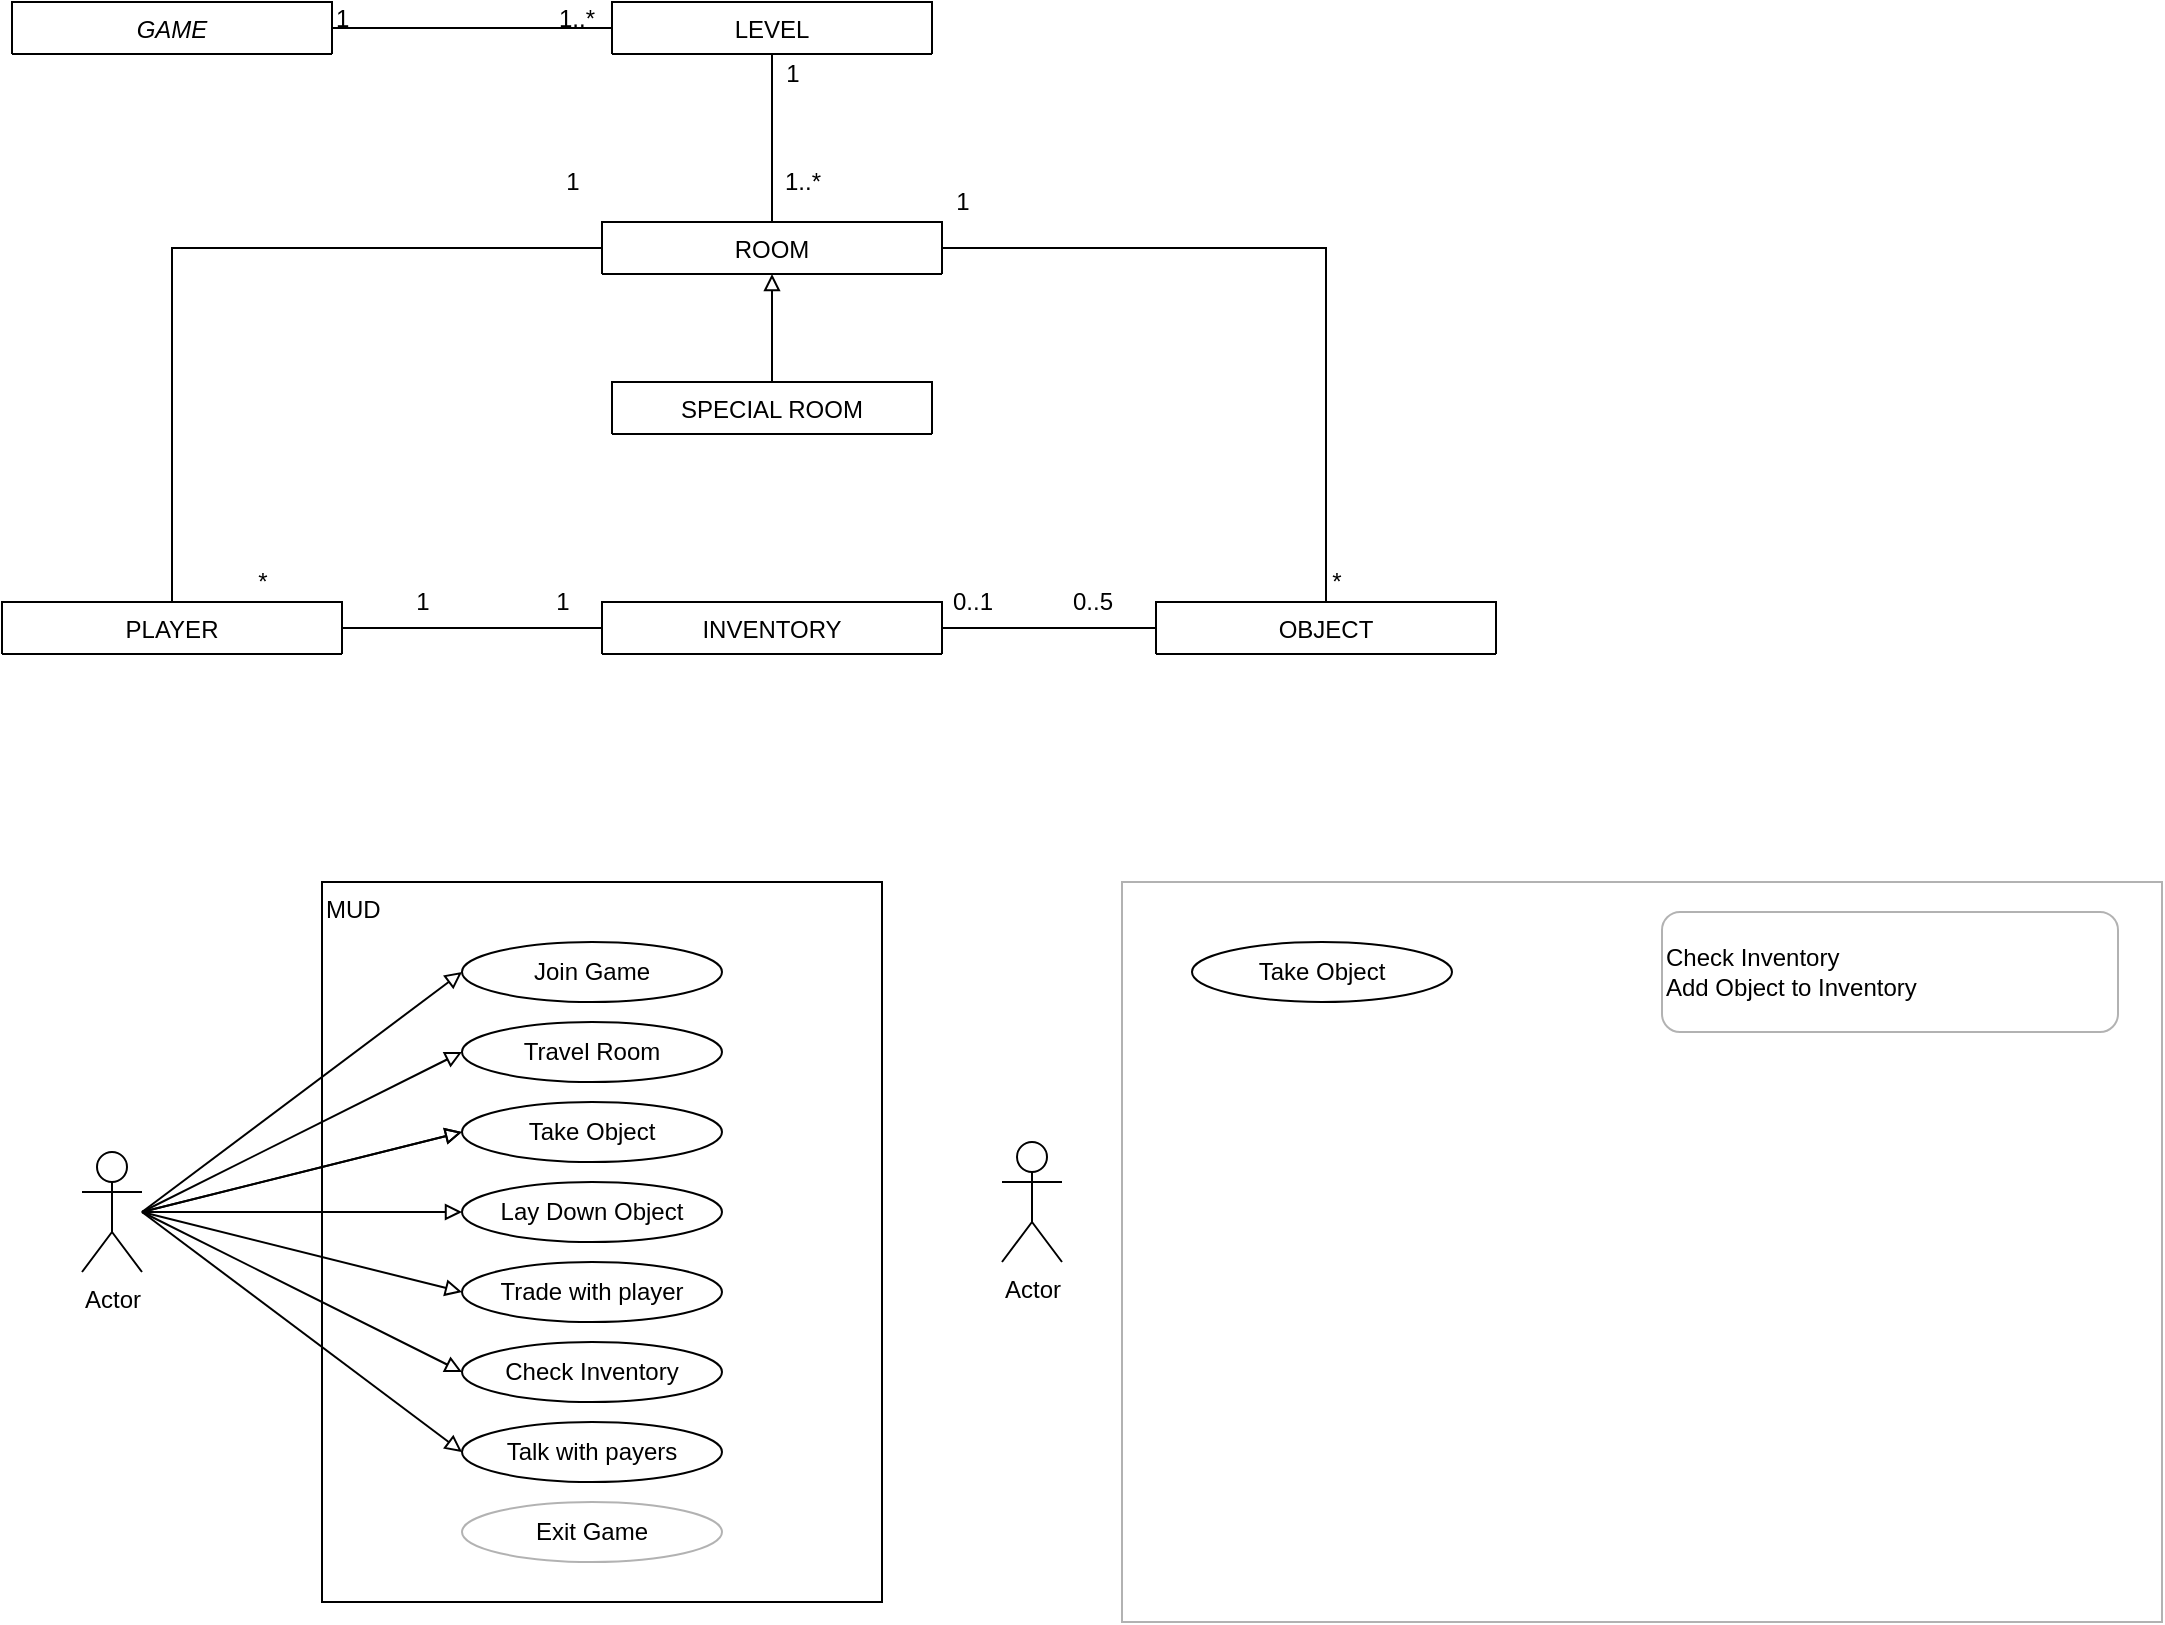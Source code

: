 <mxfile version="16.5.6" type="github">
  <diagram id="C5RBs43oDa-KdzZeNtuy" name="Page-1">
    <mxGraphModel dx="928" dy="562" grid="1" gridSize="10" guides="1" tooltips="1" connect="1" arrows="1" fold="1" page="1" pageScale="1" pageWidth="827" pageHeight="1169" math="0" shadow="0">
      <root>
        <mxCell id="WIyWlLk6GJQsqaUBKTNV-0" />
        <mxCell id="WIyWlLk6GJQsqaUBKTNV-1" parent="WIyWlLk6GJQsqaUBKTNV-0" />
        <mxCell id="sU_c6Er136trvMsLBxcg-67" value="" style="rounded=0;whiteSpace=wrap;html=1;opacity=30;" parent="WIyWlLk6GJQsqaUBKTNV-1" vertex="1">
          <mxGeometry x="600" y="510" width="520" height="370" as="geometry" />
        </mxCell>
        <mxCell id="sU_c6Er136trvMsLBxcg-44" value="MUD" style="rounded=0;whiteSpace=wrap;html=1;align=left;verticalAlign=top;" parent="WIyWlLk6GJQsqaUBKTNV-1" vertex="1">
          <mxGeometry x="200" y="510" width="280" height="360" as="geometry" />
        </mxCell>
        <mxCell id="zkfFHV4jXpPFQw0GAbJ--0" value="GAME" style="swimlane;fontStyle=2;align=center;verticalAlign=top;childLayout=stackLayout;horizontal=1;startSize=26;horizontalStack=0;resizeParent=1;resizeLast=0;collapsible=1;marginBottom=0;rounded=0;shadow=0;strokeWidth=1;" parent="WIyWlLk6GJQsqaUBKTNV-1" vertex="1" collapsed="1">
          <mxGeometry x="45" y="70" width="160" height="26" as="geometry">
            <mxRectangle x="140" y="120" width="160" height="138" as="alternateBounds" />
          </mxGeometry>
        </mxCell>
        <mxCell id="zkfFHV4jXpPFQw0GAbJ--1" value="Name" style="text;align=left;verticalAlign=top;spacingLeft=4;spacingRight=4;overflow=hidden;rotatable=0;points=[[0,0.5],[1,0.5]];portConstraint=eastwest;" parent="zkfFHV4jXpPFQw0GAbJ--0" vertex="1">
          <mxGeometry y="26" width="160" height="26" as="geometry" />
        </mxCell>
        <mxCell id="zkfFHV4jXpPFQw0GAbJ--2" value="Phone Number" style="text;align=left;verticalAlign=top;spacingLeft=4;spacingRight=4;overflow=hidden;rotatable=0;points=[[0,0.5],[1,0.5]];portConstraint=eastwest;rounded=0;shadow=0;html=0;" parent="zkfFHV4jXpPFQw0GAbJ--0" vertex="1">
          <mxGeometry y="52" width="160" height="26" as="geometry" />
        </mxCell>
        <mxCell id="zkfFHV4jXpPFQw0GAbJ--3" value="Email Address" style="text;align=left;verticalAlign=top;spacingLeft=4;spacingRight=4;overflow=hidden;rotatable=0;points=[[0,0.5],[1,0.5]];portConstraint=eastwest;rounded=0;shadow=0;html=0;" parent="zkfFHV4jXpPFQw0GAbJ--0" vertex="1">
          <mxGeometry y="78" width="160" height="26" as="geometry" />
        </mxCell>
        <mxCell id="zkfFHV4jXpPFQw0GAbJ--4" value="" style="line;html=1;strokeWidth=1;align=left;verticalAlign=middle;spacingTop=-1;spacingLeft=3;spacingRight=3;rotatable=0;labelPosition=right;points=[];portConstraint=eastwest;" parent="zkfFHV4jXpPFQw0GAbJ--0" vertex="1">
          <mxGeometry y="104" width="160" height="8" as="geometry" />
        </mxCell>
        <mxCell id="zkfFHV4jXpPFQw0GAbJ--5" value="Purchase Parking Pass" style="text;align=left;verticalAlign=top;spacingLeft=4;spacingRight=4;overflow=hidden;rotatable=0;points=[[0,0.5],[1,0.5]];portConstraint=eastwest;" parent="zkfFHV4jXpPFQw0GAbJ--0" vertex="1">
          <mxGeometry y="112" width="160" height="26" as="geometry" />
        </mxCell>
        <mxCell id="sU_c6Er136trvMsLBxcg-8" style="edgeStyle=orthogonalEdgeStyle;rounded=0;orthogonalLoop=1;jettySize=auto;html=1;exitX=0.5;exitY=1;exitDx=0;exitDy=0;entryX=0.5;entryY=0;entryDx=0;entryDy=0;endArrow=none;endFill=0;" parent="WIyWlLk6GJQsqaUBKTNV-1" source="zkfFHV4jXpPFQw0GAbJ--17" target="sU_c6Er136trvMsLBxcg-0" edge="1">
          <mxGeometry relative="1" as="geometry" />
        </mxCell>
        <mxCell id="sU_c6Er136trvMsLBxcg-32" style="edgeStyle=orthogonalEdgeStyle;rounded=0;orthogonalLoop=1;jettySize=auto;html=1;entryX=0.5;entryY=0;entryDx=0;entryDy=0;endArrow=none;endFill=0;startArrow=block;startFill=0;exitX=0.5;exitY=1;exitDx=0;exitDy=0;" parent="WIyWlLk6GJQsqaUBKTNV-1" source="sU_c6Er136trvMsLBxcg-0" target="sU_c6Er136trvMsLBxcg-27" edge="1">
          <mxGeometry relative="1" as="geometry">
            <mxPoint x="435" y="210" as="sourcePoint" />
          </mxGeometry>
        </mxCell>
        <mxCell id="zkfFHV4jXpPFQw0GAbJ--17" value="LEVEL" style="swimlane;fontStyle=0;align=center;verticalAlign=top;childLayout=stackLayout;horizontal=1;startSize=26;horizontalStack=0;resizeParent=1;resizeLast=0;collapsible=1;marginBottom=0;rounded=0;shadow=0;strokeWidth=1;" parent="WIyWlLk6GJQsqaUBKTNV-1" vertex="1" collapsed="1">
          <mxGeometry x="345" y="70" width="160" height="26" as="geometry">
            <mxRectangle x="508" y="110" width="160" height="70" as="alternateBounds" />
          </mxGeometry>
        </mxCell>
        <mxCell id="zkfFHV4jXpPFQw0GAbJ--23" value="" style="line;html=1;strokeWidth=1;align=left;verticalAlign=middle;spacingTop=-1;spacingLeft=3;spacingRight=3;rotatable=0;labelPosition=right;points=[];portConstraint=eastwest;" parent="zkfFHV4jXpPFQw0GAbJ--17" vertex="1">
          <mxGeometry y="26" width="160" height="24" as="geometry" />
        </mxCell>
        <mxCell id="zkfFHV4jXpPFQw0GAbJ--26" value="" style="endArrow=none;shadow=0;strokeWidth=1;rounded=0;endFill=0;edgeStyle=elbowEdgeStyle;elbow=vertical;" parent="WIyWlLk6GJQsqaUBKTNV-1" source="zkfFHV4jXpPFQw0GAbJ--0" target="zkfFHV4jXpPFQw0GAbJ--17" edge="1">
          <mxGeometry x="0.5" y="41" relative="1" as="geometry">
            <mxPoint x="255" y="152" as="sourcePoint" />
            <mxPoint x="415" y="152" as="targetPoint" />
            <mxPoint x="-40" y="32" as="offset" />
          </mxGeometry>
        </mxCell>
        <mxCell id="zkfFHV4jXpPFQw0GAbJ--27" value="1" style="resizable=0;align=left;verticalAlign=bottom;labelBackgroundColor=none;fontSize=12;" parent="zkfFHV4jXpPFQw0GAbJ--26" connectable="0" vertex="1">
          <mxGeometry x="-1" relative="1" as="geometry">
            <mxPoint y="4" as="offset" />
          </mxGeometry>
        </mxCell>
        <mxCell id="zkfFHV4jXpPFQw0GAbJ--28" value="1..*" style="resizable=0;align=right;verticalAlign=bottom;labelBackgroundColor=none;fontSize=12;" parent="zkfFHV4jXpPFQw0GAbJ--26" connectable="0" vertex="1">
          <mxGeometry x="1" relative="1" as="geometry">
            <mxPoint x="-7" y="4" as="offset" />
          </mxGeometry>
        </mxCell>
        <mxCell id="sU_c6Er136trvMsLBxcg-21" style="edgeStyle=orthogonalEdgeStyle;rounded=0;orthogonalLoop=1;jettySize=auto;html=1;exitX=1;exitY=0.5;exitDx=0;exitDy=0;entryX=0.5;entryY=0;entryDx=0;entryDy=0;endArrow=none;endFill=0;" parent="WIyWlLk6GJQsqaUBKTNV-1" source="sU_c6Er136trvMsLBxcg-0" target="sU_c6Er136trvMsLBxcg-3" edge="1">
          <mxGeometry relative="1" as="geometry" />
        </mxCell>
        <mxCell id="sU_c6Er136trvMsLBxcg-22" style="edgeStyle=orthogonalEdgeStyle;rounded=0;orthogonalLoop=1;jettySize=auto;html=1;exitX=0;exitY=0.5;exitDx=0;exitDy=0;entryX=0.5;entryY=0;entryDx=0;entryDy=0;endArrow=none;endFill=0;" parent="WIyWlLk6GJQsqaUBKTNV-1" source="sU_c6Er136trvMsLBxcg-0" target="sU_c6Er136trvMsLBxcg-6" edge="1">
          <mxGeometry relative="1" as="geometry" />
        </mxCell>
        <mxCell id="sU_c6Er136trvMsLBxcg-0" value="ROOM" style="swimlane;fontStyle=0;align=center;verticalAlign=top;childLayout=stackLayout;horizontal=1;startSize=26;horizontalStack=0;resizeParent=1;resizeLast=0;collapsible=1;marginBottom=0;rounded=0;shadow=0;strokeWidth=1;" parent="WIyWlLk6GJQsqaUBKTNV-1" vertex="1" collapsed="1">
          <mxGeometry x="340" y="180" width="170" height="26" as="geometry">
            <mxRectangle x="465" y="220" width="155" height="120" as="alternateBounds" />
          </mxGeometry>
        </mxCell>
        <mxCell id="sU_c6Er136trvMsLBxcg-1" value="bool isSpecial" style="text;align=left;verticalAlign=top;spacingLeft=4;spacingRight=4;overflow=hidden;rotatable=0;points=[[0,0.5],[1,0.5]];portConstraint=eastwest;" parent="sU_c6Er136trvMsLBxcg-0" vertex="1">
          <mxGeometry y="26" width="155" height="26" as="geometry" />
        </mxCell>
        <mxCell id="sU_c6Er136trvMsLBxcg-2" value="" style="line;html=1;strokeWidth=1;align=left;verticalAlign=middle;spacingTop=-1;spacingLeft=3;spacingRight=3;rotatable=0;labelPosition=right;points=[];portConstraint=eastwest;" parent="sU_c6Er136trvMsLBxcg-0" vertex="1">
          <mxGeometry y="52" width="155" height="58" as="geometry" />
        </mxCell>
        <mxCell id="sU_c6Er136trvMsLBxcg-3" value="OBJECT" style="swimlane;fontStyle=0;align=center;verticalAlign=top;childLayout=stackLayout;horizontal=1;startSize=26;horizontalStack=0;resizeParent=1;resizeLast=0;collapsible=1;marginBottom=0;rounded=0;shadow=0;strokeWidth=1;" parent="WIyWlLk6GJQsqaUBKTNV-1" vertex="1" collapsed="1">
          <mxGeometry x="617" y="370" width="170" height="26" as="geometry">
            <mxRectangle x="667" y="370" width="160" height="70" as="alternateBounds" />
          </mxGeometry>
        </mxCell>
        <mxCell id="sU_c6Er136trvMsLBxcg-5" value="" style="line;html=1;strokeWidth=1;align=left;verticalAlign=middle;spacingTop=-1;spacingLeft=3;spacingRight=3;rotatable=0;labelPosition=right;points=[];portConstraint=eastwest;" parent="sU_c6Er136trvMsLBxcg-3" vertex="1">
          <mxGeometry y="26" width="160" height="8" as="geometry" />
        </mxCell>
        <mxCell id="sU_c6Er136trvMsLBxcg-15" style="edgeStyle=orthogonalEdgeStyle;rounded=0;orthogonalLoop=1;jettySize=auto;html=1;exitX=1;exitY=0.5;exitDx=0;exitDy=0;entryX=0;entryY=0.5;entryDx=0;entryDy=0;endArrow=none;endFill=0;" parent="WIyWlLk6GJQsqaUBKTNV-1" source="sU_c6Er136trvMsLBxcg-6" target="sU_c6Er136trvMsLBxcg-12" edge="1">
          <mxGeometry relative="1" as="geometry" />
        </mxCell>
        <mxCell id="sU_c6Er136trvMsLBxcg-6" value="PLAYER" style="swimlane;fontStyle=0;align=center;verticalAlign=top;childLayout=stackLayout;horizontal=1;startSize=26;horizontalStack=0;resizeParent=1;resizeLast=0;collapsible=1;marginBottom=0;rounded=0;shadow=0;strokeWidth=1;" parent="WIyWlLk6GJQsqaUBKTNV-1" vertex="1" collapsed="1">
          <mxGeometry x="40" y="370" width="170" height="26" as="geometry">
            <mxRectangle x="270" y="370" width="160" height="70" as="alternateBounds" />
          </mxGeometry>
        </mxCell>
        <mxCell id="sU_c6Er136trvMsLBxcg-7" value="" style="line;html=1;strokeWidth=1;align=left;verticalAlign=middle;spacingTop=-1;spacingLeft=3;spacingRight=3;rotatable=0;labelPosition=right;points=[];portConstraint=eastwest;" parent="sU_c6Er136trvMsLBxcg-6" vertex="1">
          <mxGeometry y="26" width="160" height="8" as="geometry" />
        </mxCell>
        <mxCell id="sU_c6Er136trvMsLBxcg-9" value="" style="resizable=0;align=right;verticalAlign=bottom;labelBackgroundColor=none;fontSize=12;" parent="WIyWlLk6GJQsqaUBKTNV-1" connectable="0" vertex="1">
          <mxGeometry x="325" y="120.003" as="geometry">
            <mxPoint x="216" y="62" as="offset" />
          </mxGeometry>
        </mxCell>
        <mxCell id="sU_c6Er136trvMsLBxcg-10" value="1" style="text;html=1;align=center;verticalAlign=middle;resizable=0;points=[];autosize=1;strokeColor=none;fillColor=none;" parent="WIyWlLk6GJQsqaUBKTNV-1" vertex="1">
          <mxGeometry x="425" y="96" width="20" height="20" as="geometry" />
        </mxCell>
        <mxCell id="sU_c6Er136trvMsLBxcg-11" value="1..*" style="text;html=1;align=center;verticalAlign=middle;resizable=0;points=[];autosize=1;strokeColor=none;fillColor=none;" parent="WIyWlLk6GJQsqaUBKTNV-1" vertex="1">
          <mxGeometry x="425" y="150" width="30" height="20" as="geometry" />
        </mxCell>
        <mxCell id="sU_c6Er136trvMsLBxcg-16" style="edgeStyle=orthogonalEdgeStyle;rounded=0;orthogonalLoop=1;jettySize=auto;html=1;exitX=1;exitY=0.5;exitDx=0;exitDy=0;entryX=0;entryY=0.5;entryDx=0;entryDy=0;endArrow=none;endFill=0;" parent="WIyWlLk6GJQsqaUBKTNV-1" source="sU_c6Er136trvMsLBxcg-12" target="sU_c6Er136trvMsLBxcg-3" edge="1">
          <mxGeometry relative="1" as="geometry" />
        </mxCell>
        <mxCell id="sU_c6Er136trvMsLBxcg-12" value="INVENTORY" style="swimlane;fontStyle=0;align=center;verticalAlign=top;childLayout=stackLayout;horizontal=1;startSize=26;horizontalStack=0;resizeParent=1;resizeLast=0;collapsible=1;marginBottom=0;rounded=0;shadow=0;strokeWidth=1;" parent="WIyWlLk6GJQsqaUBKTNV-1" vertex="1" collapsed="1">
          <mxGeometry x="340" y="370" width="170" height="26" as="geometry">
            <mxRectangle x="470" y="370" width="160" height="70" as="alternateBounds" />
          </mxGeometry>
        </mxCell>
        <mxCell id="sU_c6Er136trvMsLBxcg-13" value="" style="line;html=1;strokeWidth=1;align=left;verticalAlign=middle;spacingTop=-1;spacingLeft=3;spacingRight=3;rotatable=0;labelPosition=right;points=[];portConstraint=eastwest;" parent="sU_c6Er136trvMsLBxcg-12" vertex="1">
          <mxGeometry y="26" width="160" height="8" as="geometry" />
        </mxCell>
        <mxCell id="sU_c6Er136trvMsLBxcg-17" value="0..1" style="text;html=1;align=center;verticalAlign=middle;resizable=0;points=[];autosize=1;strokeColor=none;fillColor=none;" parent="WIyWlLk6GJQsqaUBKTNV-1" vertex="1">
          <mxGeometry x="505" y="360" width="40" height="20" as="geometry" />
        </mxCell>
        <mxCell id="sU_c6Er136trvMsLBxcg-18" value="0..5" style="text;html=1;align=center;verticalAlign=middle;resizable=0;points=[];autosize=1;strokeColor=none;fillColor=none;" parent="WIyWlLk6GJQsqaUBKTNV-1" vertex="1">
          <mxGeometry x="565" y="360" width="40" height="20" as="geometry" />
        </mxCell>
        <mxCell id="sU_c6Er136trvMsLBxcg-19" value="1" style="text;html=1;align=center;verticalAlign=middle;resizable=0;points=[];autosize=1;strokeColor=none;fillColor=none;" parent="WIyWlLk6GJQsqaUBKTNV-1" vertex="1">
          <mxGeometry x="240" y="360" width="20" height="20" as="geometry" />
        </mxCell>
        <mxCell id="sU_c6Er136trvMsLBxcg-20" value="1" style="text;html=1;align=center;verticalAlign=middle;resizable=0;points=[];autosize=1;strokeColor=none;fillColor=none;" parent="WIyWlLk6GJQsqaUBKTNV-1" vertex="1">
          <mxGeometry x="310" y="360" width="20" height="20" as="geometry" />
        </mxCell>
        <mxCell id="sU_c6Er136trvMsLBxcg-23" value="1" style="text;html=1;align=center;verticalAlign=middle;resizable=0;points=[];autosize=1;strokeColor=none;fillColor=none;" parent="WIyWlLk6GJQsqaUBKTNV-1" vertex="1">
          <mxGeometry x="315" y="150" width="20" height="20" as="geometry" />
        </mxCell>
        <mxCell id="sU_c6Er136trvMsLBxcg-24" value="*" style="text;html=1;align=center;verticalAlign=middle;resizable=0;points=[];autosize=1;strokeColor=none;fillColor=none;" parent="WIyWlLk6GJQsqaUBKTNV-1" vertex="1">
          <mxGeometry x="160" y="350" width="20" height="20" as="geometry" />
        </mxCell>
        <mxCell id="sU_c6Er136trvMsLBxcg-25" value="1" style="text;html=1;align=center;verticalAlign=middle;resizable=0;points=[];autosize=1;strokeColor=none;fillColor=none;" parent="WIyWlLk6GJQsqaUBKTNV-1" vertex="1">
          <mxGeometry x="510" y="160" width="20" height="20" as="geometry" />
        </mxCell>
        <mxCell id="sU_c6Er136trvMsLBxcg-26" value="*" style="text;html=1;align=center;verticalAlign=middle;resizable=0;points=[];autosize=1;strokeColor=none;fillColor=none;" parent="WIyWlLk6GJQsqaUBKTNV-1" vertex="1">
          <mxGeometry x="697" y="350" width="20" height="20" as="geometry" />
        </mxCell>
        <mxCell id="sU_c6Er136trvMsLBxcg-27" value="SPECIAL ROOM" style="swimlane;fontStyle=0;align=center;verticalAlign=top;childLayout=stackLayout;horizontal=1;startSize=26;horizontalStack=0;resizeParent=1;resizeLast=0;collapsible=1;marginBottom=0;rounded=0;shadow=0;strokeWidth=1;" parent="WIyWlLk6GJQsqaUBKTNV-1" vertex="1" collapsed="1">
          <mxGeometry x="345" y="260" width="160" height="26" as="geometry">
            <mxRectangle x="730" y="73" width="200" height="100" as="alternateBounds" />
          </mxGeometry>
        </mxCell>
        <mxCell id="sU_c6Er136trvMsLBxcg-28" value="" style="line;html=1;strokeWidth=1;align=left;verticalAlign=middle;spacingTop=-1;spacingLeft=3;spacingRight=3;rotatable=0;labelPosition=right;points=[];portConstraint=eastwest;" parent="sU_c6Er136trvMsLBxcg-27" vertex="1">
          <mxGeometry y="26" width="200" height="64" as="geometry" />
        </mxCell>
        <mxCell id="sU_c6Er136trvMsLBxcg-54" style="edgeStyle=none;rounded=0;orthogonalLoop=1;jettySize=auto;html=1;entryX=0;entryY=0.5;entryDx=0;entryDy=0;startArrow=none;startFill=0;endArrow=block;endFill=0;" parent="WIyWlLk6GJQsqaUBKTNV-1" target="sU_c6Er136trvMsLBxcg-50" edge="1">
          <mxGeometry relative="1" as="geometry">
            <mxPoint x="110" y="675" as="sourcePoint" />
          </mxGeometry>
        </mxCell>
        <mxCell id="sU_c6Er136trvMsLBxcg-55" style="edgeStyle=none;rounded=0;orthogonalLoop=1;jettySize=auto;html=1;entryX=0;entryY=0.5;entryDx=0;entryDy=0;startArrow=none;startFill=0;endArrow=block;endFill=0;" parent="WIyWlLk6GJQsqaUBKTNV-1" target="sU_c6Er136trvMsLBxcg-46" edge="1">
          <mxGeometry relative="1" as="geometry">
            <mxPoint x="110" y="675" as="sourcePoint" />
          </mxGeometry>
        </mxCell>
        <mxCell id="sU_c6Er136trvMsLBxcg-56" style="edgeStyle=none;rounded=0;orthogonalLoop=1;jettySize=auto;html=1;entryX=0;entryY=0.5;entryDx=0;entryDy=0;startArrow=none;startFill=0;endArrow=block;endFill=0;" parent="WIyWlLk6GJQsqaUBKTNV-1" target="sU_c6Er136trvMsLBxcg-46" edge="1">
          <mxGeometry relative="1" as="geometry">
            <mxPoint x="110" y="675" as="sourcePoint" />
          </mxGeometry>
        </mxCell>
        <mxCell id="sU_c6Er136trvMsLBxcg-59" style="edgeStyle=none;rounded=0;orthogonalLoop=1;jettySize=auto;html=1;entryX=0;entryY=0.5;entryDx=0;entryDy=0;startArrow=none;startFill=0;endArrow=block;endFill=0;" parent="WIyWlLk6GJQsqaUBKTNV-1" source="sU_c6Er136trvMsLBxcg-43" target="sU_c6Er136trvMsLBxcg-47" edge="1">
          <mxGeometry relative="1" as="geometry" />
        </mxCell>
        <mxCell id="sU_c6Er136trvMsLBxcg-60" style="edgeStyle=none;rounded=0;orthogonalLoop=1;jettySize=auto;html=1;entryX=0;entryY=0.5;entryDx=0;entryDy=0;startArrow=none;startFill=0;endArrow=block;endFill=0;" parent="WIyWlLk6GJQsqaUBKTNV-1" target="sU_c6Er136trvMsLBxcg-52" edge="1">
          <mxGeometry relative="1" as="geometry">
            <mxPoint x="110" y="675" as="sourcePoint" />
          </mxGeometry>
        </mxCell>
        <mxCell id="sU_c6Er136trvMsLBxcg-61" style="edgeStyle=none;rounded=0;orthogonalLoop=1;jettySize=auto;html=1;entryX=0;entryY=0.5;entryDx=0;entryDy=0;startArrow=none;startFill=0;endArrow=block;endFill=0;" parent="WIyWlLk6GJQsqaUBKTNV-1" target="sU_c6Er136trvMsLBxcg-53" edge="1">
          <mxGeometry relative="1" as="geometry">
            <mxPoint x="110" y="675" as="sourcePoint" />
          </mxGeometry>
        </mxCell>
        <mxCell id="sU_c6Er136trvMsLBxcg-62" style="edgeStyle=none;rounded=0;orthogonalLoop=1;jettySize=auto;html=1;entryX=0;entryY=0.5;entryDx=0;entryDy=0;startArrow=none;startFill=0;endArrow=block;endFill=0;" parent="WIyWlLk6GJQsqaUBKTNV-1" target="sU_c6Er136trvMsLBxcg-57" edge="1">
          <mxGeometry relative="1" as="geometry">
            <mxPoint x="110" y="675" as="sourcePoint" />
          </mxGeometry>
        </mxCell>
        <mxCell id="sU_c6Er136trvMsLBxcg-43" value="Actor" style="shape=umlActor;verticalLabelPosition=bottom;verticalAlign=top;html=1;outlineConnect=0;" parent="WIyWlLk6GJQsqaUBKTNV-1" vertex="1">
          <mxGeometry x="80" y="645" width="30" height="60" as="geometry" />
        </mxCell>
        <mxCell id="sU_c6Er136trvMsLBxcg-45" value="Join Game" style="ellipse;whiteSpace=wrap;html=1;" parent="WIyWlLk6GJQsqaUBKTNV-1" vertex="1">
          <mxGeometry x="270" y="540" width="130" height="30" as="geometry" />
        </mxCell>
        <mxCell id="sU_c6Er136trvMsLBxcg-46" value="Take Object" style="ellipse;whiteSpace=wrap;html=1;" parent="WIyWlLk6GJQsqaUBKTNV-1" vertex="1">
          <mxGeometry x="270" y="620" width="130" height="30" as="geometry" />
        </mxCell>
        <mxCell id="sU_c6Er136trvMsLBxcg-47" value="Lay Down Object" style="ellipse;whiteSpace=wrap;html=1;" parent="WIyWlLk6GJQsqaUBKTNV-1" vertex="1">
          <mxGeometry x="270" y="660" width="130" height="30" as="geometry" />
        </mxCell>
        <mxCell id="sU_c6Er136trvMsLBxcg-48" value="Actor" style="shape=umlActor;verticalLabelPosition=bottom;verticalAlign=top;html=1;outlineConnect=0;" parent="WIyWlLk6GJQsqaUBKTNV-1" vertex="1">
          <mxGeometry x="540" y="640" width="30" height="60" as="geometry" />
        </mxCell>
        <mxCell id="sU_c6Er136trvMsLBxcg-49" value="" style="rounded=0;orthogonalLoop=1;jettySize=auto;html=1;startArrow=none;startFill=0;endArrow=block;endFill=0;entryX=0;entryY=0.5;entryDx=0;entryDy=0;" parent="WIyWlLk6GJQsqaUBKTNV-1" target="sU_c6Er136trvMsLBxcg-45" edge="1">
          <mxGeometry relative="1" as="geometry">
            <mxPoint x="110" y="675" as="sourcePoint" />
          </mxGeometry>
        </mxCell>
        <mxCell id="sU_c6Er136trvMsLBxcg-50" value="Travel Room" style="ellipse;whiteSpace=wrap;html=1;" parent="WIyWlLk6GJQsqaUBKTNV-1" vertex="1">
          <mxGeometry x="270" y="580" width="130" height="30" as="geometry" />
        </mxCell>
        <mxCell id="sU_c6Er136trvMsLBxcg-52" value="Trade with player" style="ellipse;whiteSpace=wrap;html=1;" parent="WIyWlLk6GJQsqaUBKTNV-1" vertex="1">
          <mxGeometry x="270" y="700" width="130" height="30" as="geometry" />
        </mxCell>
        <mxCell id="sU_c6Er136trvMsLBxcg-53" value="Check Inventory" style="ellipse;whiteSpace=wrap;html=1;" parent="WIyWlLk6GJQsqaUBKTNV-1" vertex="1">
          <mxGeometry x="270" y="740" width="130" height="30" as="geometry" />
        </mxCell>
        <mxCell id="sU_c6Er136trvMsLBxcg-57" value="Talk with payers" style="ellipse;whiteSpace=wrap;html=1;" parent="WIyWlLk6GJQsqaUBKTNV-1" vertex="1">
          <mxGeometry x="270" y="780" width="130" height="30" as="geometry" />
        </mxCell>
        <mxCell id="sU_c6Er136trvMsLBxcg-58" value="Exit Game" style="ellipse;whiteSpace=wrap;html=1;opacity=30;" parent="WIyWlLk6GJQsqaUBKTNV-1" vertex="1">
          <mxGeometry x="270" y="820" width="130" height="30" as="geometry" />
        </mxCell>
        <mxCell id="sU_c6Er136trvMsLBxcg-65" value="Take Object" style="ellipse;whiteSpace=wrap;html=1;" parent="WIyWlLk6GJQsqaUBKTNV-1" vertex="1">
          <mxGeometry x="635" y="540" width="130" height="30" as="geometry" />
        </mxCell>
        <mxCell id="sU_c6Er136trvMsLBxcg-66" value="Check Inventory&lt;br&gt;Add Object to Inventory&lt;br&gt;" style="rounded=1;whiteSpace=wrap;html=1;opacity=30;align=left;" parent="WIyWlLk6GJQsqaUBKTNV-1" vertex="1">
          <mxGeometry x="870" y="525" width="228" height="60" as="geometry" />
        </mxCell>
      </root>
    </mxGraphModel>
  </diagram>
</mxfile>
